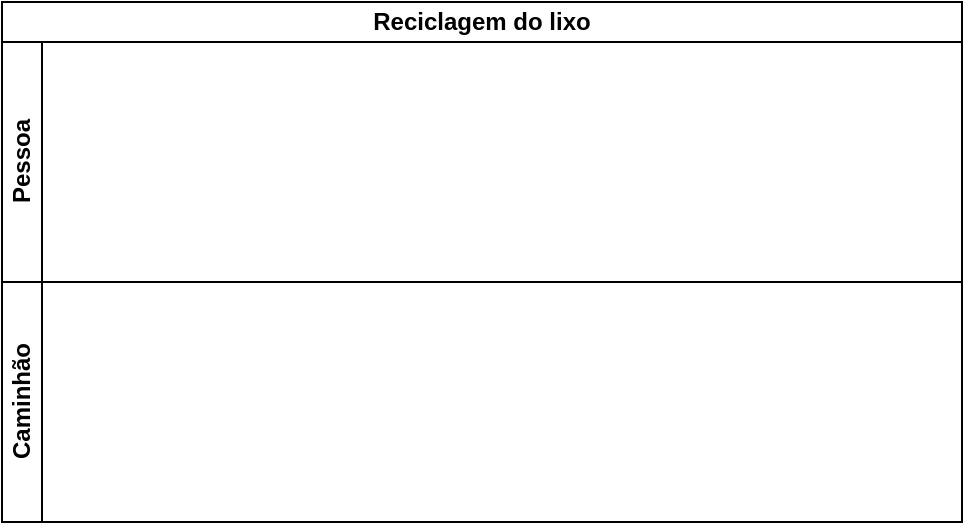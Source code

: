 <mxfile version="21.3.8" type="github">
  <diagram name="Página-1" id="WE_3iRQrvajw1jwN0oiG">
    <mxGraphModel dx="880" dy="442" grid="1" gridSize="10" guides="1" tooltips="1" connect="1" arrows="1" fold="1" page="1" pageScale="1" pageWidth="827" pageHeight="1169" math="0" shadow="0">
      <root>
        <mxCell id="0" />
        <mxCell id="1" parent="0" />
        <mxCell id="JBDT6DxspvK0qAYj9MmD-1" value="Reciclagem do lixo" style="swimlane;html=1;childLayout=stackLayout;resizeParent=1;resizeParentMax=0;horizontal=1;startSize=20;horizontalStack=0;whiteSpace=wrap;" vertex="1" parent="1">
          <mxGeometry x="170" y="40" width="480" height="260" as="geometry" />
        </mxCell>
        <mxCell id="JBDT6DxspvK0qAYj9MmD-2" value="Pessoa" style="swimlane;html=1;startSize=20;horizontal=0;" vertex="1" parent="JBDT6DxspvK0qAYj9MmD-1">
          <mxGeometry y="20" width="480" height="120" as="geometry" />
        </mxCell>
        <mxCell id="JBDT6DxspvK0qAYj9MmD-3" value="Caminhão" style="swimlane;html=1;startSize=20;horizontal=0;" vertex="1" parent="JBDT6DxspvK0qAYj9MmD-1">
          <mxGeometry y="140" width="480" height="120" as="geometry" />
        </mxCell>
      </root>
    </mxGraphModel>
  </diagram>
</mxfile>
